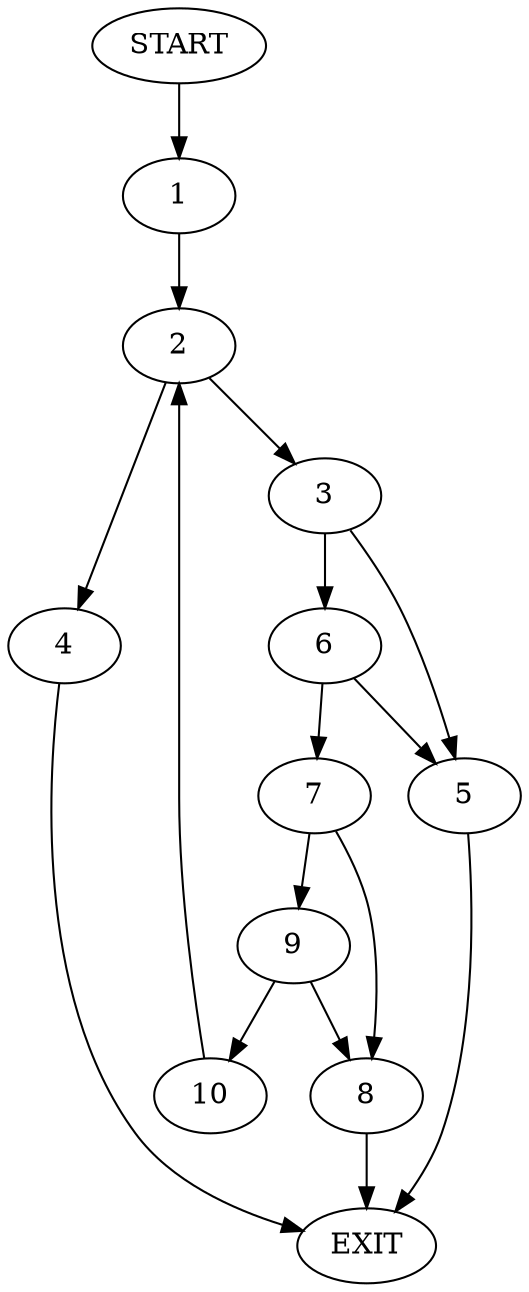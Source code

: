 digraph {
0 [label="START"]
11 [label="EXIT"]
0 -> 1
1 -> 2
2 -> 3
2 -> 4
4 -> 11
3 -> 5
3 -> 6
6 -> 7
6 -> 5
5 -> 11
7 -> 8
7 -> 9
9 -> 8
9 -> 10
8 -> 11
10 -> 2
}
